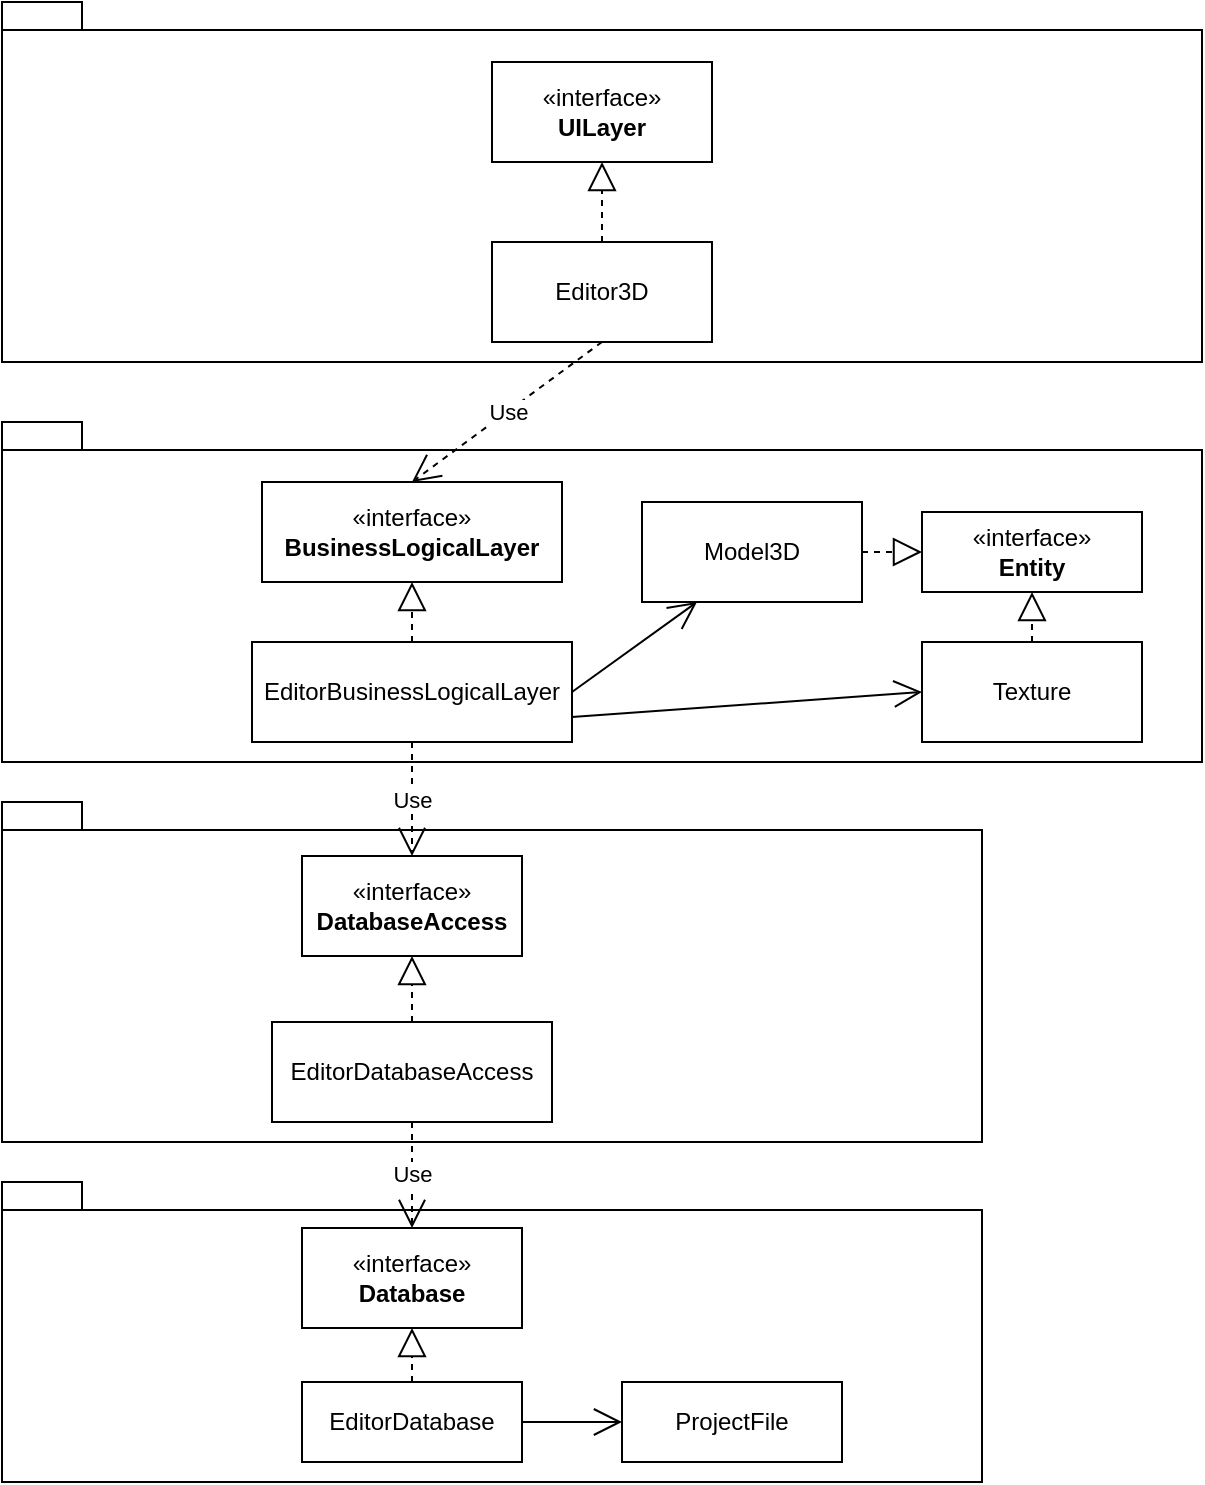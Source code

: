 <mxfile version="22.1.2" type="device">
  <diagram name="Страница — 1" id="7jG3pcurchbz-cs4vO18">
    <mxGraphModel dx="1020" dy="504" grid="1" gridSize="10" guides="1" tooltips="1" connect="1" arrows="1" fold="1" page="1" pageScale="1" pageWidth="850" pageHeight="1100" math="0" shadow="0">
      <root>
        <mxCell id="0" />
        <mxCell id="1" parent="0" />
        <mxCell id="q5uiG4KR7IgNaAmEfQ8A-1" value="" style="shape=folder;fontStyle=1;spacingTop=10;tabWidth=40;tabHeight=14;tabPosition=left;html=1;whiteSpace=wrap;" vertex="1" parent="1">
          <mxGeometry x="210" y="720" width="490" height="170" as="geometry" />
        </mxCell>
        <mxCell id="q5uiG4KR7IgNaAmEfQ8A-2" value="" style="shape=folder;fontStyle=1;spacingTop=10;tabWidth=40;tabHeight=14;tabPosition=left;html=1;whiteSpace=wrap;" vertex="1" parent="1">
          <mxGeometry x="210" y="910" width="490" height="150" as="geometry" />
        </mxCell>
        <mxCell id="q5uiG4KR7IgNaAmEfQ8A-3" value="EditorDatabase" style="html=1;whiteSpace=wrap;" vertex="1" parent="1">
          <mxGeometry x="360" y="1010" width="110" height="40" as="geometry" />
        </mxCell>
        <mxCell id="q5uiG4KR7IgNaAmEfQ8A-4" value="«interface»&lt;br&gt;&lt;b&gt;Database&lt;/b&gt;" style="html=1;whiteSpace=wrap;" vertex="1" parent="1">
          <mxGeometry x="360" y="933" width="110" height="50" as="geometry" />
        </mxCell>
        <mxCell id="q5uiG4KR7IgNaAmEfQ8A-5" value="" style="endArrow=block;dashed=1;endFill=0;endSize=12;html=1;rounded=0;exitX=0.5;exitY=0;exitDx=0;exitDy=0;entryX=0.5;entryY=1;entryDx=0;entryDy=0;" edge="1" parent="1" source="q5uiG4KR7IgNaAmEfQ8A-3" target="q5uiG4KR7IgNaAmEfQ8A-4">
          <mxGeometry width="160" relative="1" as="geometry">
            <mxPoint x="260" y="990" as="sourcePoint" />
            <mxPoint x="420" y="990" as="targetPoint" />
          </mxGeometry>
        </mxCell>
        <mxCell id="q5uiG4KR7IgNaAmEfQ8A-10" value="ProjectFile" style="html=1;whiteSpace=wrap;" vertex="1" parent="1">
          <mxGeometry x="520" y="1010" width="110" height="40" as="geometry" />
        </mxCell>
        <mxCell id="q5uiG4KR7IgNaAmEfQ8A-11" value="" style="endArrow=open;endFill=1;endSize=12;html=1;rounded=0;exitX=1;exitY=0.5;exitDx=0;exitDy=0;entryX=0;entryY=0.5;entryDx=0;entryDy=0;" edge="1" parent="1" source="q5uiG4KR7IgNaAmEfQ8A-3" target="q5uiG4KR7IgNaAmEfQ8A-10">
          <mxGeometry width="160" relative="1" as="geometry">
            <mxPoint x="520" y="950" as="sourcePoint" />
            <mxPoint x="680" y="950" as="targetPoint" />
          </mxGeometry>
        </mxCell>
        <mxCell id="q5uiG4KR7IgNaAmEfQ8A-12" value="«interface»&lt;br&gt;&lt;b&gt;DatabaseAccess&lt;/b&gt;" style="html=1;whiteSpace=wrap;" vertex="1" parent="1">
          <mxGeometry x="360" y="747" width="110" height="50" as="geometry" />
        </mxCell>
        <mxCell id="q5uiG4KR7IgNaAmEfQ8A-13" value="EditorDatabaseAccess" style="html=1;whiteSpace=wrap;" vertex="1" parent="1">
          <mxGeometry x="345" y="830" width="140" height="50" as="geometry" />
        </mxCell>
        <mxCell id="q5uiG4KR7IgNaAmEfQ8A-14" value="" style="endArrow=block;dashed=1;endFill=0;endSize=12;html=1;rounded=0;exitX=0.5;exitY=0;exitDx=0;exitDy=0;entryX=0.5;entryY=1;entryDx=0;entryDy=0;" edge="1" parent="1" source="q5uiG4KR7IgNaAmEfQ8A-13" target="q5uiG4KR7IgNaAmEfQ8A-12">
          <mxGeometry width="160" relative="1" as="geometry">
            <mxPoint x="220" y="840" as="sourcePoint" />
            <mxPoint x="380" y="840" as="targetPoint" />
          </mxGeometry>
        </mxCell>
        <mxCell id="q5uiG4KR7IgNaAmEfQ8A-15" value="Use" style="endArrow=open;endSize=12;dashed=1;html=1;rounded=0;exitX=0.5;exitY=1;exitDx=0;exitDy=0;entryX=0.5;entryY=0;entryDx=0;entryDy=0;" edge="1" parent="1" source="q5uiG4KR7IgNaAmEfQ8A-13" target="q5uiG4KR7IgNaAmEfQ8A-4">
          <mxGeometry x="-0.02" width="160" relative="1" as="geometry">
            <mxPoint x="380" y="900" as="sourcePoint" />
            <mxPoint x="540" y="900" as="targetPoint" />
            <mxPoint as="offset" />
          </mxGeometry>
        </mxCell>
        <mxCell id="q5uiG4KR7IgNaAmEfQ8A-16" value="" style="shape=folder;fontStyle=1;spacingTop=10;tabWidth=40;tabHeight=14;tabPosition=left;html=1;whiteSpace=wrap;" vertex="1" parent="1">
          <mxGeometry x="210" y="530" width="600" height="170" as="geometry" />
        </mxCell>
        <mxCell id="q5uiG4KR7IgNaAmEfQ8A-17" value="«interface»&lt;br&gt;&lt;b&gt;BusinessLogicalLayer&lt;/b&gt;" style="html=1;whiteSpace=wrap;" vertex="1" parent="1">
          <mxGeometry x="340" y="560" width="150" height="50" as="geometry" />
        </mxCell>
        <mxCell id="q5uiG4KR7IgNaAmEfQ8A-18" value="EditorBusinessLogicalLayer" style="html=1;whiteSpace=wrap;" vertex="1" parent="1">
          <mxGeometry x="335" y="640" width="160" height="50" as="geometry" />
        </mxCell>
        <mxCell id="q5uiG4KR7IgNaAmEfQ8A-19" value="" style="endArrow=block;dashed=1;endFill=0;endSize=12;html=1;rounded=0;exitX=0.5;exitY=0;exitDx=0;exitDy=0;entryX=0.5;entryY=1;entryDx=0;entryDy=0;" edge="1" parent="1" source="q5uiG4KR7IgNaAmEfQ8A-18" target="q5uiG4KR7IgNaAmEfQ8A-17">
          <mxGeometry width="160" relative="1" as="geometry">
            <mxPoint x="280" y="590" as="sourcePoint" />
            <mxPoint x="440" y="590" as="targetPoint" />
          </mxGeometry>
        </mxCell>
        <mxCell id="q5uiG4KR7IgNaAmEfQ8A-20" value="Use" style="endArrow=open;endSize=12;dashed=1;html=1;rounded=0;exitX=0.5;exitY=1;exitDx=0;exitDy=0;entryX=0.5;entryY=0;entryDx=0;entryDy=0;" edge="1" parent="1" source="q5uiG4KR7IgNaAmEfQ8A-18" target="q5uiG4KR7IgNaAmEfQ8A-12">
          <mxGeometry width="160" relative="1" as="geometry">
            <mxPoint x="280" y="700" as="sourcePoint" />
            <mxPoint x="440" y="700" as="targetPoint" />
          </mxGeometry>
        </mxCell>
        <mxCell id="q5uiG4KR7IgNaAmEfQ8A-21" value="«interface»&lt;br&gt;&lt;b&gt;Entity&lt;/b&gt;" style="html=1;whiteSpace=wrap;" vertex="1" parent="1">
          <mxGeometry x="670" y="575" width="110" height="40" as="geometry" />
        </mxCell>
        <mxCell id="q5uiG4KR7IgNaAmEfQ8A-22" value="Model3D" style="html=1;whiteSpace=wrap;" vertex="1" parent="1">
          <mxGeometry x="530" y="570" width="110" height="50" as="geometry" />
        </mxCell>
        <mxCell id="q5uiG4KR7IgNaAmEfQ8A-23" value="" style="endArrow=block;dashed=1;endFill=0;endSize=12;html=1;rounded=0;exitX=1;exitY=0.5;exitDx=0;exitDy=0;entryX=0;entryY=0.5;entryDx=0;entryDy=0;" edge="1" parent="1" source="q5uiG4KR7IgNaAmEfQ8A-22" target="q5uiG4KR7IgNaAmEfQ8A-21">
          <mxGeometry width="160" relative="1" as="geometry">
            <mxPoint x="540" y="620" as="sourcePoint" />
            <mxPoint x="700" y="620" as="targetPoint" />
          </mxGeometry>
        </mxCell>
        <mxCell id="q5uiG4KR7IgNaAmEfQ8A-24" value="Texture" style="html=1;whiteSpace=wrap;" vertex="1" parent="1">
          <mxGeometry x="670" y="640" width="110" height="50" as="geometry" />
        </mxCell>
        <mxCell id="q5uiG4KR7IgNaAmEfQ8A-25" value="" style="endArrow=block;dashed=1;endFill=0;endSize=12;html=1;rounded=0;exitX=0.5;exitY=0;exitDx=0;exitDy=0;entryX=0.5;entryY=1;entryDx=0;entryDy=0;" edge="1" parent="1" source="q5uiG4KR7IgNaAmEfQ8A-24" target="q5uiG4KR7IgNaAmEfQ8A-21">
          <mxGeometry width="160" relative="1" as="geometry">
            <mxPoint x="670" y="620" as="sourcePoint" />
            <mxPoint x="830" y="620" as="targetPoint" />
          </mxGeometry>
        </mxCell>
        <mxCell id="q5uiG4KR7IgNaAmEfQ8A-26" value="" style="shape=folder;fontStyle=1;spacingTop=10;tabWidth=40;tabHeight=14;tabPosition=left;html=1;whiteSpace=wrap;" vertex="1" parent="1">
          <mxGeometry x="210" y="320" width="600" height="180" as="geometry" />
        </mxCell>
        <mxCell id="q5uiG4KR7IgNaAmEfQ8A-28" value="«interface»&lt;br&gt;&lt;b&gt;UILayer&lt;/b&gt;" style="html=1;whiteSpace=wrap;" vertex="1" parent="1">
          <mxGeometry x="455" y="350" width="110" height="50" as="geometry" />
        </mxCell>
        <mxCell id="q5uiG4KR7IgNaAmEfQ8A-29" value="Editor3D" style="html=1;whiteSpace=wrap;" vertex="1" parent="1">
          <mxGeometry x="455" y="440" width="110" height="50" as="geometry" />
        </mxCell>
        <mxCell id="q5uiG4KR7IgNaAmEfQ8A-30" value="" style="endArrow=block;dashed=1;endFill=0;endSize=12;html=1;rounded=0;exitX=0.5;exitY=0;exitDx=0;exitDy=0;entryX=0.5;entryY=1;entryDx=0;entryDy=0;" edge="1" parent="1" source="q5uiG4KR7IgNaAmEfQ8A-29" target="q5uiG4KR7IgNaAmEfQ8A-28">
          <mxGeometry width="160" relative="1" as="geometry">
            <mxPoint x="310" y="420" as="sourcePoint" />
            <mxPoint x="470" y="420" as="targetPoint" />
          </mxGeometry>
        </mxCell>
        <mxCell id="q5uiG4KR7IgNaAmEfQ8A-31" value="Use" style="endArrow=open;endSize=12;dashed=1;html=1;rounded=0;entryX=0.5;entryY=0;entryDx=0;entryDy=0;exitX=0.5;exitY=1;exitDx=0;exitDy=0;" edge="1" parent="1" source="q5uiG4KR7IgNaAmEfQ8A-29" target="q5uiG4KR7IgNaAmEfQ8A-17">
          <mxGeometry width="160" relative="1" as="geometry">
            <mxPoint x="280" y="450" as="sourcePoint" />
            <mxPoint x="440" y="450" as="targetPoint" />
          </mxGeometry>
        </mxCell>
        <mxCell id="q5uiG4KR7IgNaAmEfQ8A-32" value="" style="endArrow=open;endFill=1;endSize=12;html=1;rounded=0;exitX=1;exitY=0.5;exitDx=0;exitDy=0;entryX=0.25;entryY=1;entryDx=0;entryDy=0;" edge="1" parent="1" source="q5uiG4KR7IgNaAmEfQ8A-18" target="q5uiG4KR7IgNaAmEfQ8A-22">
          <mxGeometry width="160" relative="1" as="geometry">
            <mxPoint x="520" y="665" as="sourcePoint" />
            <mxPoint x="655" y="665" as="targetPoint" />
          </mxGeometry>
        </mxCell>
        <mxCell id="q5uiG4KR7IgNaAmEfQ8A-33" value="" style="endArrow=open;endFill=1;endSize=12;html=1;rounded=0;exitX=1;exitY=0.75;exitDx=0;exitDy=0;entryX=0;entryY=0.5;entryDx=0;entryDy=0;" edge="1" parent="1" source="q5uiG4KR7IgNaAmEfQ8A-18" target="q5uiG4KR7IgNaAmEfQ8A-24">
          <mxGeometry width="160" relative="1" as="geometry">
            <mxPoint x="520" y="680" as="sourcePoint" />
            <mxPoint x="680" y="680" as="targetPoint" />
          </mxGeometry>
        </mxCell>
      </root>
    </mxGraphModel>
  </diagram>
</mxfile>
